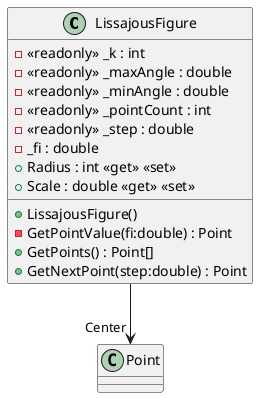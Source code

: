 @startuml
class LissajousFigure {
    - <<readonly>> _k : int
    - <<readonly>> _maxAngle : double
    - <<readonly>> _minAngle : double
    - <<readonly>> _pointCount : int
    - <<readonly>> _step : double
    - _fi : double
    + LissajousFigure()
    + Radius : int <<get>> <<set>>
    + Scale : double <<get>> <<set>>
    - GetPointValue(fi:double) : Point
    + GetPoints() : Point[]
    + GetNextPoint(step:double) : Point
}
LissajousFigure --> "Center" Point
@enduml
